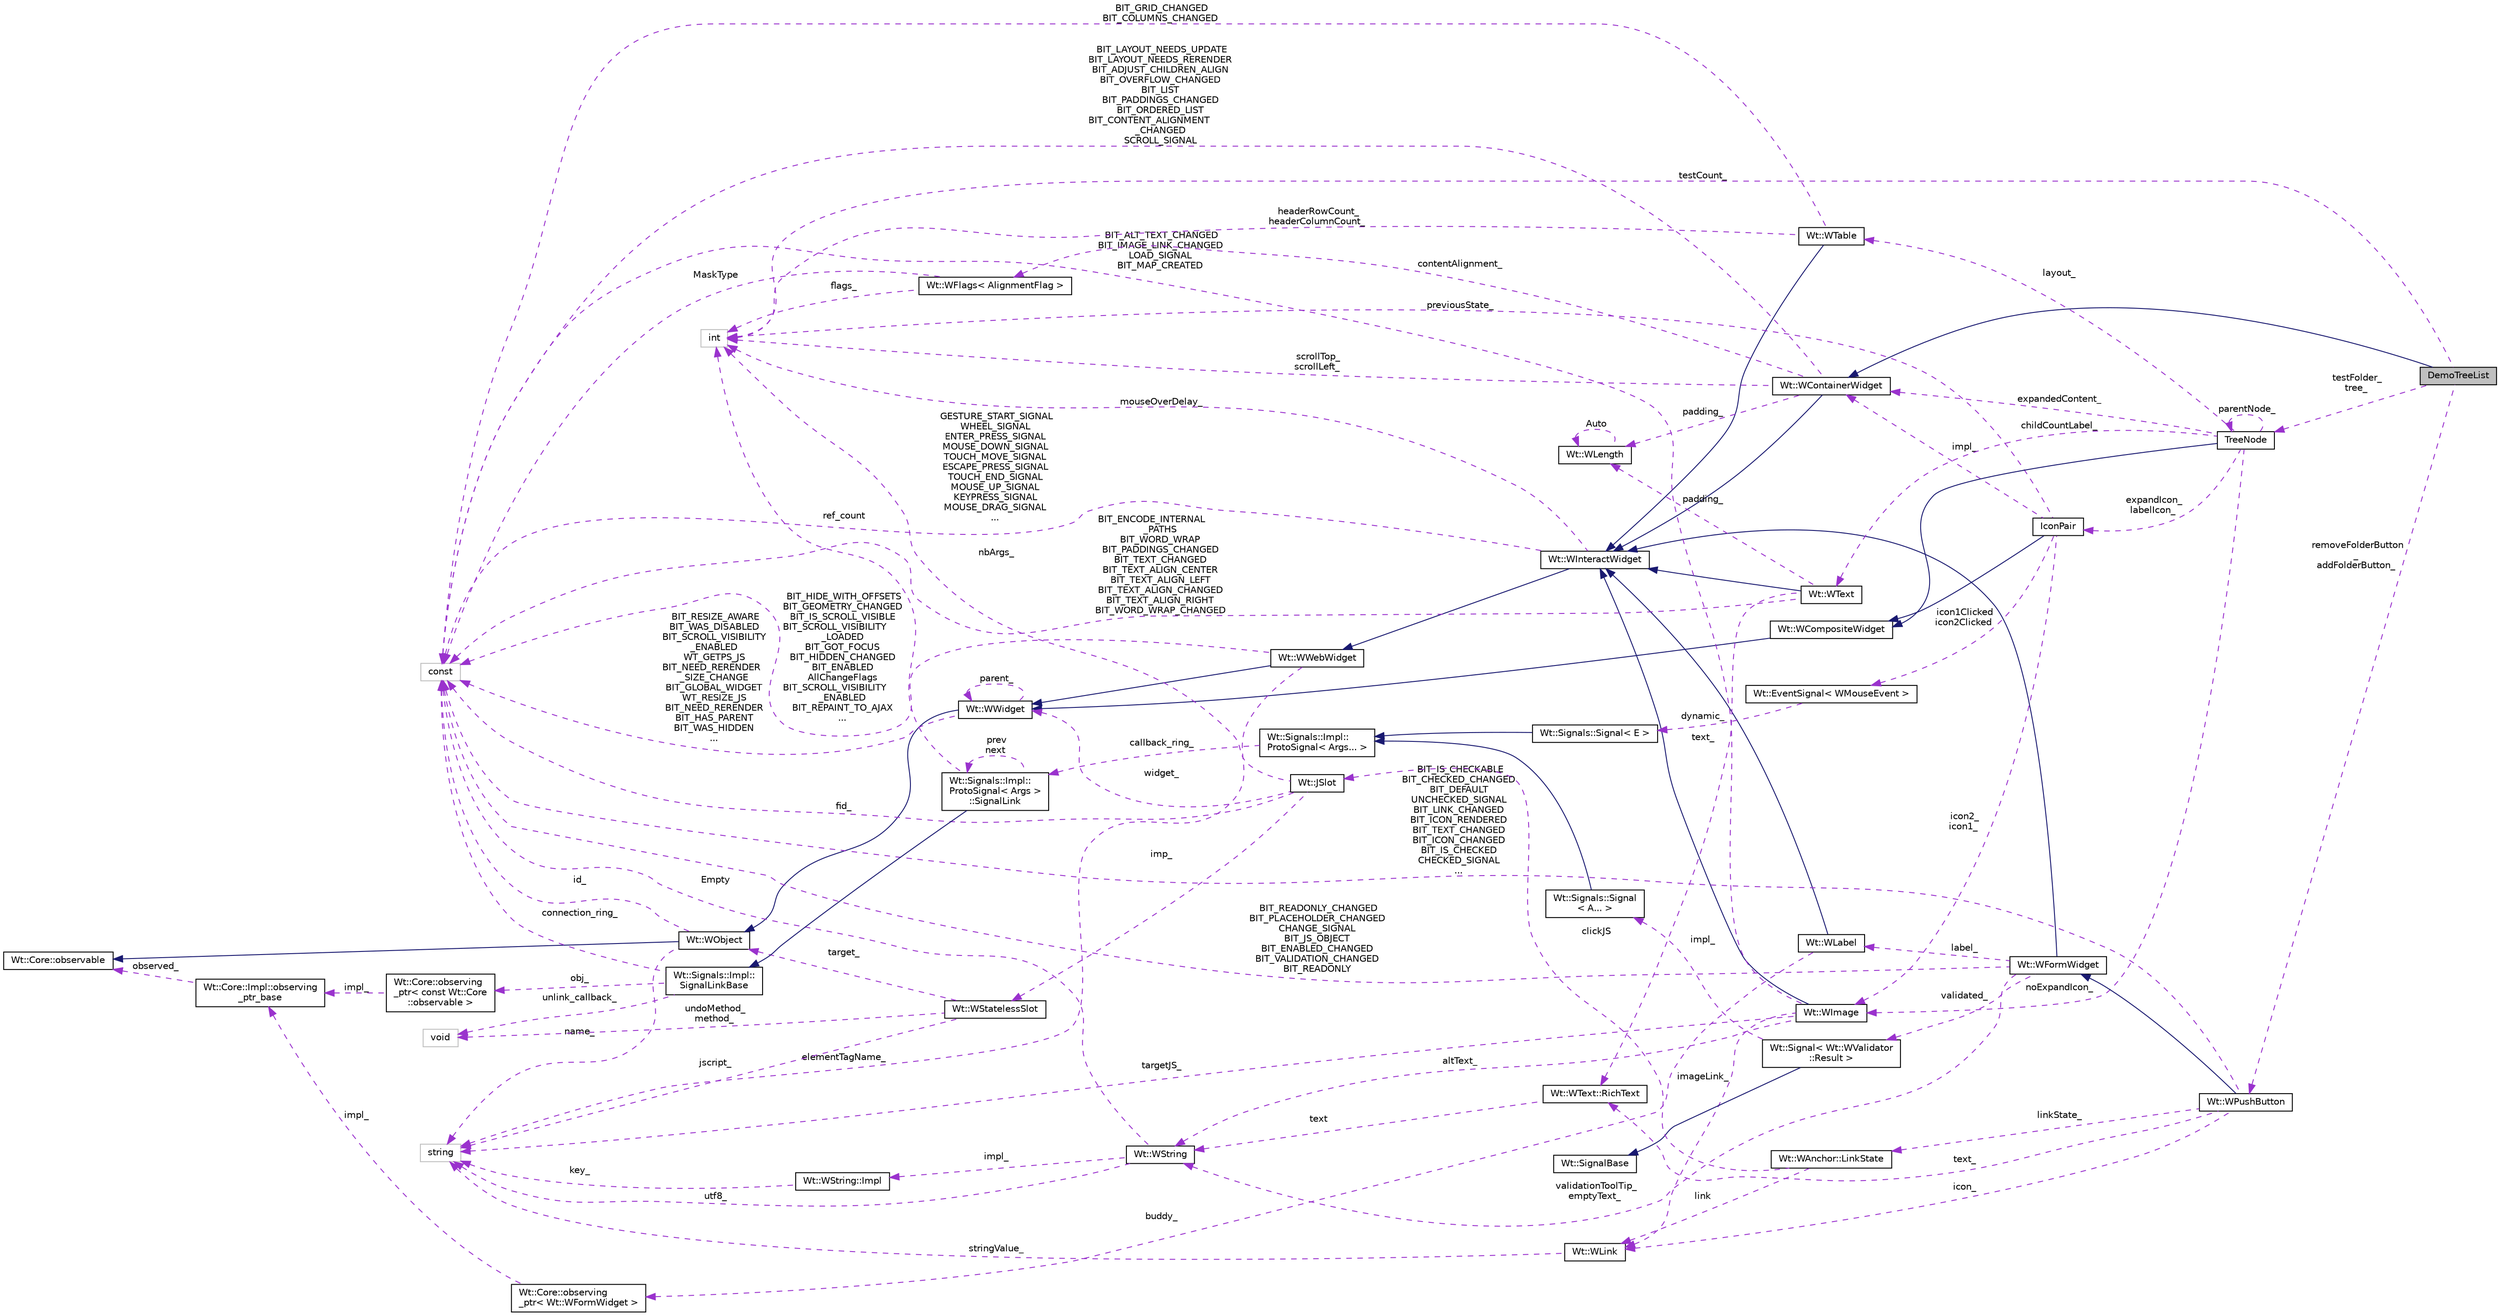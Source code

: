 digraph "DemoTreeList"
{
 // LATEX_PDF_SIZE
  edge [fontname="Helvetica",fontsize="10",labelfontname="Helvetica",labelfontsize="10"];
  node [fontname="Helvetica",fontsize="10",shape=record];
  rankdir="LR";
  Node1 [label="DemoTreeList",height=0.2,width=0.4,color="black", fillcolor="grey75", style="filled", fontcolor="black",tooltip="A demonstration of the treelist."];
  Node2 -> Node1 [dir="back",color="midnightblue",fontsize="10",style="solid",fontname="Helvetica"];
  Node2 [label="Wt::WContainerWidget",height=0.2,width=0.4,color="black", fillcolor="white", style="filled",URL="$classWt_1_1WContainerWidget.html",tooltip="A widget that holds and manages child widgets."];
  Node3 -> Node2 [dir="back",color="midnightblue",fontsize="10",style="solid",fontname="Helvetica"];
  Node3 [label="Wt::WInteractWidget",height=0.2,width=0.4,color="black", fillcolor="white", style="filled",URL="$classWt_1_1WInteractWidget.html",tooltip="An abstract widget that can receive user-interface interaction."];
  Node4 -> Node3 [dir="back",color="midnightblue",fontsize="10",style="solid",fontname="Helvetica"];
  Node4 [label="Wt::WWebWidget",height=0.2,width=0.4,color="black", fillcolor="white", style="filled",URL="$classWt_1_1WWebWidget.html",tooltip="A base class for widgets with an HTML counterpart."];
  Node5 -> Node4 [dir="back",color="midnightblue",fontsize="10",style="solid",fontname="Helvetica"];
  Node5 [label="Wt::WWidget",height=0.2,width=0.4,color="black", fillcolor="white", style="filled",URL="$classWt_1_1WWidget.html",tooltip="The abstract base class for a user-interface component."];
  Node6 -> Node5 [dir="back",color="midnightblue",fontsize="10",style="solid",fontname="Helvetica"];
  Node6 [label="Wt::WObject",height=0.2,width=0.4,color="black", fillcolor="white", style="filled",URL="$classWt_1_1WObject.html",tooltip="A base class for objects that participate in the signal/slot system."];
  Node7 -> Node6 [dir="back",color="midnightblue",fontsize="10",style="solid",fontname="Helvetica"];
  Node7 [label="Wt::Core::observable",height=0.2,width=0.4,color="black", fillcolor="white", style="filled",URL="$classWt_1_1Core_1_1observable.html",tooltip="A base class for objects whose life-time can be tracked."];
  Node8 -> Node6 [dir="back",color="darkorchid3",fontsize="10",style="dashed",label=" name_" ,fontname="Helvetica"];
  Node8 [label="string",height=0.2,width=0.4,color="grey75", fillcolor="white", style="filled",tooltip=" "];
  Node9 -> Node6 [dir="back",color="darkorchid3",fontsize="10",style="dashed",label=" id_" ,fontname="Helvetica"];
  Node9 [label="const",height=0.2,width=0.4,color="grey75", fillcolor="white", style="filled",tooltip=" "];
  Node5 -> Node5 [dir="back",color="darkorchid3",fontsize="10",style="dashed",label=" parent_" ,fontname="Helvetica"];
  Node9 -> Node5 [dir="back",color="darkorchid3",fontsize="10",style="dashed",label=" BIT_RESIZE_AWARE\nBIT_WAS_DISABLED\nBIT_SCROLL_VISIBILITY\l_ENABLED\nWT_GETPS_JS\nBIT_NEED_RERENDER\l_SIZE_CHANGE\nBIT_GLOBAL_WIDGET\nWT_RESIZE_JS\nBIT_NEED_RERENDER\nBIT_HAS_PARENT\nBIT_WAS_HIDDEN\n..." ,fontname="Helvetica"];
  Node8 -> Node4 [dir="back",color="darkorchid3",fontsize="10",style="dashed",label=" elementTagName_" ,fontname="Helvetica"];
  Node9 -> Node4 [dir="back",color="darkorchid3",fontsize="10",style="dashed",label=" BIT_HIDE_WITH_OFFSETS\nBIT_GEOMETRY_CHANGED\nBIT_IS_SCROLL_VISIBLE\nBIT_SCROLL_VISIBILITY\l_LOADED\nBIT_GOT_FOCUS\nBIT_HIDDEN_CHANGED\nBIT_ENABLED\nAllChangeFlags\nBIT_SCROLL_VISIBILITY\l_ENABLED\nBIT_REPAINT_TO_AJAX\n..." ,fontname="Helvetica"];
  Node10 -> Node3 [dir="back",color="darkorchid3",fontsize="10",style="dashed",label=" mouseOverDelay_" ,fontname="Helvetica"];
  Node10 [label="int",height=0.2,width=0.4,color="grey75", fillcolor="white", style="filled",tooltip=" "];
  Node9 -> Node3 [dir="back",color="darkorchid3",fontsize="10",style="dashed",label=" GESTURE_START_SIGNAL\nWHEEL_SIGNAL\nENTER_PRESS_SIGNAL\nMOUSE_DOWN_SIGNAL\nTOUCH_MOVE_SIGNAL\nESCAPE_PRESS_SIGNAL\nTOUCH_END_SIGNAL\nMOUSE_UP_SIGNAL\nKEYPRESS_SIGNAL\nMOUSE_DRAG_SIGNAL\n..." ,fontname="Helvetica"];
  Node10 -> Node2 [dir="back",color="darkorchid3",fontsize="10",style="dashed",label=" scrollTop_\nscrollLeft_" ,fontname="Helvetica"];
  Node11 -> Node2 [dir="back",color="darkorchid3",fontsize="10",style="dashed",label=" contentAlignment_" ,fontname="Helvetica"];
  Node11 [label="Wt::WFlags\< AlignmentFlag \>",height=0.2,width=0.4,color="black", fillcolor="white", style="filled",URL="$classWt_1_1WFlags.html",tooltip=" "];
  Node10 -> Node11 [dir="back",color="darkorchid3",fontsize="10",style="dashed",label=" flags_" ,fontname="Helvetica"];
  Node9 -> Node11 [dir="back",color="darkorchid3",fontsize="10",style="dashed",label=" MaskType" ,fontname="Helvetica"];
  Node12 -> Node2 [dir="back",color="darkorchid3",fontsize="10",style="dashed",label=" padding_" ,fontname="Helvetica"];
  Node12 [label="Wt::WLength",height=0.2,width=0.4,color="black", fillcolor="white", style="filled",URL="$classWt_1_1WLength.html",tooltip="A value class that describes a CSS length."];
  Node12 -> Node12 [dir="back",color="darkorchid3",fontsize="10",style="dashed",label=" Auto" ,fontname="Helvetica"];
  Node9 -> Node2 [dir="back",color="darkorchid3",fontsize="10",style="dashed",label=" BIT_LAYOUT_NEEDS_UPDATE\nBIT_LAYOUT_NEEDS_RERENDER\nBIT_ADJUST_CHILDREN_ALIGN\nBIT_OVERFLOW_CHANGED\nBIT_LIST\nBIT_PADDINGS_CHANGED\nBIT_ORDERED_LIST\nBIT_CONTENT_ALIGNMENT\l_CHANGED\nSCROLL_SIGNAL" ,fontname="Helvetica"];
  Node13 -> Node1 [dir="back",color="darkorchid3",fontsize="10",style="dashed",label=" testFolder_\ntree_" ,fontname="Helvetica"];
  Node13 [label="TreeNode",height=0.2,width=0.4,color="black", fillcolor="white", style="filled",URL="$classTreeNode.html",tooltip="Example implementation of a single tree list node."];
  Node14 -> Node13 [dir="back",color="midnightblue",fontsize="10",style="solid",fontname="Helvetica"];
  Node14 [label="Wt::WCompositeWidget",height=0.2,width=0.4,color="black", fillcolor="white", style="filled",URL="$classWt_1_1WCompositeWidget.html",tooltip="A widget that hides the implementation of composite widgets."];
  Node5 -> Node14 [dir="back",color="midnightblue",fontsize="10",style="solid",fontname="Helvetica"];
  Node2 -> Node13 [dir="back",color="darkorchid3",fontsize="10",style="dashed",label=" expandedContent_" ,fontname="Helvetica"];
  Node13 -> Node13 [dir="back",color="darkorchid3",fontsize="10",style="dashed",label=" parentNode_" ,fontname="Helvetica"];
  Node15 -> Node13 [dir="back",color="darkorchid3",fontsize="10",style="dashed",label=" noExpandIcon_" ,fontname="Helvetica"];
  Node15 [label="Wt::WImage",height=0.2,width=0.4,color="black", fillcolor="white", style="filled",URL="$classWt_1_1WImage.html",tooltip="A widget that displays an image."];
  Node3 -> Node15 [dir="back",color="midnightblue",fontsize="10",style="solid",fontname="Helvetica"];
  Node16 -> Node15 [dir="back",color="darkorchid3",fontsize="10",style="dashed",label=" altText_" ,fontname="Helvetica"];
  Node16 [label="Wt::WString",height=0.2,width=0.4,color="black", fillcolor="white", style="filled",URL="$classWt_1_1WString.html",tooltip="A value class which describes a locale-aware unicode string."];
  Node17 -> Node16 [dir="back",color="darkorchid3",fontsize="10",style="dashed",label=" impl_" ,fontname="Helvetica"];
  Node17 [label="Wt::WString::Impl",height=0.2,width=0.4,color="black", fillcolor="white", style="filled",URL="$structWt_1_1WString_1_1Impl.html",tooltip=" "];
  Node8 -> Node17 [dir="back",color="darkorchid3",fontsize="10",style="dashed",label=" key_" ,fontname="Helvetica"];
  Node8 -> Node16 [dir="back",color="darkorchid3",fontsize="10",style="dashed",label=" utf8_" ,fontname="Helvetica"];
  Node9 -> Node16 [dir="back",color="darkorchid3",fontsize="10",style="dashed",label=" Empty" ,fontname="Helvetica"];
  Node8 -> Node15 [dir="back",color="darkorchid3",fontsize="10",style="dashed",label=" targetJS_" ,fontname="Helvetica"];
  Node18 -> Node15 [dir="back",color="darkorchid3",fontsize="10",style="dashed",label=" imageLink_" ,fontname="Helvetica"];
  Node18 [label="Wt::WLink",height=0.2,width=0.4,color="black", fillcolor="white", style="filled",URL="$classWt_1_1WLink.html",tooltip="A value class that defines a hyperlink target."];
  Node8 -> Node18 [dir="back",color="darkorchid3",fontsize="10",style="dashed",label=" stringValue_" ,fontname="Helvetica"];
  Node9 -> Node15 [dir="back",color="darkorchid3",fontsize="10",style="dashed",label=" BIT_ALT_TEXT_CHANGED\nBIT_IMAGE_LINK_CHANGED\nLOAD_SIGNAL\nBIT_MAP_CREATED" ,fontname="Helvetica"];
  Node19 -> Node13 [dir="back",color="darkorchid3",fontsize="10",style="dashed",label=" expandIcon_\nlabelIcon_" ,fontname="Helvetica"];
  Node19 [label="IconPair",height=0.2,width=0.4,color="black", fillcolor="white", style="filled",URL="$classIconPair.html",tooltip="An icon pair (identical to WIconPair)"];
  Node14 -> Node19 [dir="back",color="midnightblue",fontsize="10",style="solid",fontname="Helvetica"];
  Node2 -> Node19 [dir="back",color="darkorchid3",fontsize="10",style="dashed",label=" impl_" ,fontname="Helvetica"];
  Node20 -> Node19 [dir="back",color="darkorchid3",fontsize="10",style="dashed",label=" icon1Clicked\nicon2Clicked" ,fontname="Helvetica"];
  Node20 [label="Wt::EventSignal\< WMouseEvent \>",height=0.2,width=0.4,color="black", fillcolor="white", style="filled",URL="$classWt_1_1EventSignal.html",tooltip=" "];
  Node21 -> Node20 [dir="back",color="darkorchid3",fontsize="10",style="dashed",label=" dynamic_" ,fontname="Helvetica"];
  Node21 [label="Wt::Signals::Signal\< E \>",height=0.2,width=0.4,color="black", fillcolor="white", style="filled",URL="$structWt_1_1Signals_1_1Signal.html",tooltip=" "];
  Node22 -> Node21 [dir="back",color="midnightblue",fontsize="10",style="solid",fontname="Helvetica"];
  Node22 [label="Wt::Signals::Impl::\lProtoSignal\< Args... \>",height=0.2,width=0.4,color="black", fillcolor="white", style="filled",URL="$classWt_1_1Signals_1_1Impl_1_1ProtoSignal.html",tooltip=" "];
  Node23 -> Node22 [dir="back",color="darkorchid3",fontsize="10",style="dashed",label=" callback_ring_" ,fontname="Helvetica"];
  Node23 [label="Wt::Signals::Impl::\lProtoSignal\< Args \>\l::SignalLink",height=0.2,width=0.4,color="black", fillcolor="white", style="filled",URL="$structWt_1_1Signals_1_1Impl_1_1ProtoSignal_1_1SignalLink.html",tooltip=" "];
  Node24 -> Node23 [dir="back",color="midnightblue",fontsize="10",style="solid",fontname="Helvetica"];
  Node24 [label="Wt::Signals::Impl::\lSignalLinkBase",height=0.2,width=0.4,color="black", fillcolor="white", style="filled",URL="$classWt_1_1Signals_1_1Impl_1_1SignalLinkBase.html",tooltip=" "];
  Node25 -> Node24 [dir="back",color="darkorchid3",fontsize="10",style="dashed",label=" unlink_callback_" ,fontname="Helvetica"];
  Node25 [label="void",height=0.2,width=0.4,color="grey75", fillcolor="white", style="filled",tooltip=" "];
  Node26 -> Node24 [dir="back",color="darkorchid3",fontsize="10",style="dashed",label=" obj_" ,fontname="Helvetica"];
  Node26 [label="Wt::Core::observing\l_ptr\< const Wt::Core\l::observable \>",height=0.2,width=0.4,color="black", fillcolor="white", style="filled",URL="$classWt_1_1Core_1_1observing__ptr.html",tooltip=" "];
  Node27 -> Node26 [dir="back",color="darkorchid3",fontsize="10",style="dashed",label=" impl_" ,fontname="Helvetica"];
  Node27 [label="Wt::Core::Impl::observing\l_ptr_base",height=0.2,width=0.4,color="black", fillcolor="white", style="filled",URL="$structWt_1_1Core_1_1Impl_1_1observing__ptr__base.html",tooltip=" "];
  Node7 -> Node27 [dir="back",color="darkorchid3",fontsize="10",style="dashed",label=" observed_" ,fontname="Helvetica"];
  Node9 -> Node24 [dir="back",color="darkorchid3",fontsize="10",style="dashed",label=" connection_ring_" ,fontname="Helvetica"];
  Node10 -> Node23 [dir="back",color="darkorchid3",fontsize="10",style="dashed",label=" ref_count" ,fontname="Helvetica"];
  Node23 -> Node23 [dir="back",color="darkorchid3",fontsize="10",style="dashed",label=" prev\nnext" ,fontname="Helvetica"];
  Node15 -> Node19 [dir="back",color="darkorchid3",fontsize="10",style="dashed",label=" icon2_\nicon1_" ,fontname="Helvetica"];
  Node10 -> Node19 [dir="back",color="darkorchid3",fontsize="10",style="dashed",label=" previousState_" ,fontname="Helvetica"];
  Node28 -> Node13 [dir="back",color="darkorchid3",fontsize="10",style="dashed",label=" childCountLabel_" ,fontname="Helvetica"];
  Node28 [label="Wt::WText",height=0.2,width=0.4,color="black", fillcolor="white", style="filled",URL="$classWt_1_1WText.html",tooltip="A widget that renders (XHTML) text."];
  Node3 -> Node28 [dir="back",color="midnightblue",fontsize="10",style="solid",fontname="Helvetica"];
  Node29 -> Node28 [dir="back",color="darkorchid3",fontsize="10",style="dashed",label=" text_" ,fontname="Helvetica"];
  Node29 [label="Wt::WText::RichText",height=0.2,width=0.4,color="black", fillcolor="white", style="filled",URL="$structWt_1_1WText_1_1RichText.html",tooltip=" "];
  Node16 -> Node29 [dir="back",color="darkorchid3",fontsize="10",style="dashed",label=" text" ,fontname="Helvetica"];
  Node12 -> Node28 [dir="back",color="darkorchid3",fontsize="10",style="dashed",label=" padding_" ,fontname="Helvetica"];
  Node9 -> Node28 [dir="back",color="darkorchid3",fontsize="10",style="dashed",label=" BIT_ENCODE_INTERNAL\l_PATHS\nBIT_WORD_WRAP\nBIT_PADDINGS_CHANGED\nBIT_TEXT_CHANGED\nBIT_TEXT_ALIGN_CENTER\nBIT_TEXT_ALIGN_LEFT\nBIT_TEXT_ALIGN_CHANGED\nBIT_TEXT_ALIGN_RIGHT\nBIT_WORD_WRAP_CHANGED" ,fontname="Helvetica"];
  Node30 -> Node13 [dir="back",color="darkorchid3",fontsize="10",style="dashed",label=" layout_" ,fontname="Helvetica"];
  Node30 [label="Wt::WTable",height=0.2,width=0.4,color="black", fillcolor="white", style="filled",URL="$classWt_1_1WTable.html",tooltip="A container widget which provides layout of children in a table grid."];
  Node3 -> Node30 [dir="back",color="midnightblue",fontsize="10",style="solid",fontname="Helvetica"];
  Node10 -> Node30 [dir="back",color="darkorchid3",fontsize="10",style="dashed",label=" headerRowCount_\nheaderColumnCount_" ,fontname="Helvetica"];
  Node9 -> Node30 [dir="back",color="darkorchid3",fontsize="10",style="dashed",label=" BIT_GRID_CHANGED\nBIT_COLUMNS_CHANGED" ,fontname="Helvetica"];
  Node10 -> Node1 [dir="back",color="darkorchid3",fontsize="10",style="dashed",label=" testCount_" ,fontname="Helvetica"];
  Node31 -> Node1 [dir="back",color="darkorchid3",fontsize="10",style="dashed",label=" removeFolderButton\l_\naddFolderButton_" ,fontname="Helvetica"];
  Node31 [label="Wt::WPushButton",height=0.2,width=0.4,color="black", fillcolor="white", style="filled",URL="$classWt_1_1WPushButton.html",tooltip="A widget that represents a push button."];
  Node32 -> Node31 [dir="back",color="midnightblue",fontsize="10",style="solid",fontname="Helvetica"];
  Node32 [label="Wt::WFormWidget",height=0.2,width=0.4,color="black", fillcolor="white", style="filled",URL="$classWt_1_1WFormWidget.html",tooltip="An abstract widget that corresponds to an HTML form element."];
  Node3 -> Node32 [dir="back",color="midnightblue",fontsize="10",style="solid",fontname="Helvetica"];
  Node16 -> Node32 [dir="back",color="darkorchid3",fontsize="10",style="dashed",label=" validationToolTip_\nemptyText_" ,fontname="Helvetica"];
  Node33 -> Node32 [dir="back",color="darkorchid3",fontsize="10",style="dashed",label=" label_" ,fontname="Helvetica"];
  Node33 [label="Wt::WLabel",height=0.2,width=0.4,color="black", fillcolor="white", style="filled",URL="$classWt_1_1WLabel.html",tooltip="A label for a form field."];
  Node3 -> Node33 [dir="back",color="midnightblue",fontsize="10",style="solid",fontname="Helvetica"];
  Node34 -> Node33 [dir="back",color="darkorchid3",fontsize="10",style="dashed",label=" buddy_" ,fontname="Helvetica"];
  Node34 [label="Wt::Core::observing\l_ptr\< Wt::WFormWidget \>",height=0.2,width=0.4,color="black", fillcolor="white", style="filled",URL="$classWt_1_1Core_1_1observing__ptr.html",tooltip=" "];
  Node27 -> Node34 [dir="back",color="darkorchid3",fontsize="10",style="dashed",label=" impl_" ,fontname="Helvetica"];
  Node35 -> Node32 [dir="back",color="darkorchid3",fontsize="10",style="dashed",label=" validated_" ,fontname="Helvetica"];
  Node35 [label="Wt::Signal\< Wt::WValidator\l::Result \>",height=0.2,width=0.4,color="black", fillcolor="white", style="filled",URL="$classWt_1_1Signal.html",tooltip=" "];
  Node36 -> Node35 [dir="back",color="midnightblue",fontsize="10",style="solid",fontname="Helvetica"];
  Node36 [label="Wt::SignalBase",height=0.2,width=0.4,color="black", fillcolor="white", style="filled",URL="$classWt_1_1SignalBase.html",tooltip="Abstract base class of a signal."];
  Node37 -> Node35 [dir="back",color="darkorchid3",fontsize="10",style="dashed",label=" impl_" ,fontname="Helvetica"];
  Node37 [label="Wt::Signals::Signal\l\< A... \>",height=0.2,width=0.4,color="black", fillcolor="white", style="filled",URL="$structWt_1_1Signals_1_1Signal.html",tooltip=" "];
  Node22 -> Node37 [dir="back",color="midnightblue",fontsize="10",style="solid",fontname="Helvetica"];
  Node9 -> Node32 [dir="back",color="darkorchid3",fontsize="10",style="dashed",label=" BIT_READONLY_CHANGED\nBIT_PLACEHOLDER_CHANGED\nCHANGE_SIGNAL\nBIT_JS_OBJECT\nBIT_ENABLED_CHANGED\nBIT_VALIDATION_CHANGED\nBIT_READONLY" ,fontname="Helvetica"];
  Node29 -> Node31 [dir="back",color="darkorchid3",fontsize="10",style="dashed",label=" text_" ,fontname="Helvetica"];
  Node38 -> Node31 [dir="back",color="darkorchid3",fontsize="10",style="dashed",label=" linkState_" ,fontname="Helvetica"];
  Node38 [label="Wt::WAnchor::LinkState",height=0.2,width=0.4,color="black", fillcolor="white", style="filled",URL="$structWt_1_1WAnchor_1_1LinkState.html",tooltip=" "];
  Node39 -> Node38 [dir="back",color="darkorchid3",fontsize="10",style="dashed",label=" clickJS" ,fontname="Helvetica"];
  Node39 [label="Wt::JSlot",height=0.2,width=0.4,color="black", fillcolor="white", style="filled",URL="$classWt_1_1JSlot.html",tooltip="A slot that is only implemented in client side JavaScript code."];
  Node40 -> Node39 [dir="back",color="darkorchid3",fontsize="10",style="dashed",label=" imp_" ,fontname="Helvetica"];
  Node40 [label="Wt::WStatelessSlot",height=0.2,width=0.4,color="black", fillcolor="white", style="filled",URL="$classWt_1_1WStatelessSlot.html",tooltip=" "];
  Node6 -> Node40 [dir="back",color="darkorchid3",fontsize="10",style="dashed",label=" target_" ,fontname="Helvetica"];
  Node25 -> Node40 [dir="back",color="darkorchid3",fontsize="10",style="dashed",label=" undoMethod_\nmethod_" ,fontname="Helvetica"];
  Node8 -> Node40 [dir="back",color="darkorchid3",fontsize="10",style="dashed",label=" jscript_" ,fontname="Helvetica"];
  Node10 -> Node39 [dir="back",color="darkorchid3",fontsize="10",style="dashed",label=" nbArgs_" ,fontname="Helvetica"];
  Node5 -> Node39 [dir="back",color="darkorchid3",fontsize="10",style="dashed",label=" widget_" ,fontname="Helvetica"];
  Node9 -> Node39 [dir="back",color="darkorchid3",fontsize="10",style="dashed",label=" fid_" ,fontname="Helvetica"];
  Node18 -> Node38 [dir="back",color="darkorchid3",fontsize="10",style="dashed",label=" link" ,fontname="Helvetica"];
  Node18 -> Node31 [dir="back",color="darkorchid3",fontsize="10",style="dashed",label=" icon_" ,fontname="Helvetica"];
  Node9 -> Node31 [dir="back",color="darkorchid3",fontsize="10",style="dashed",label=" BIT_IS_CHECKABLE\nBIT_CHECKED_CHANGED\nBIT_DEFAULT\nUNCHECKED_SIGNAL\nBIT_LINK_CHANGED\nBIT_ICON_RENDERED\nBIT_TEXT_CHANGED\nBIT_ICON_CHANGED\nBIT_IS_CHECKED\nCHECKED_SIGNAL\n..." ,fontname="Helvetica"];
}
